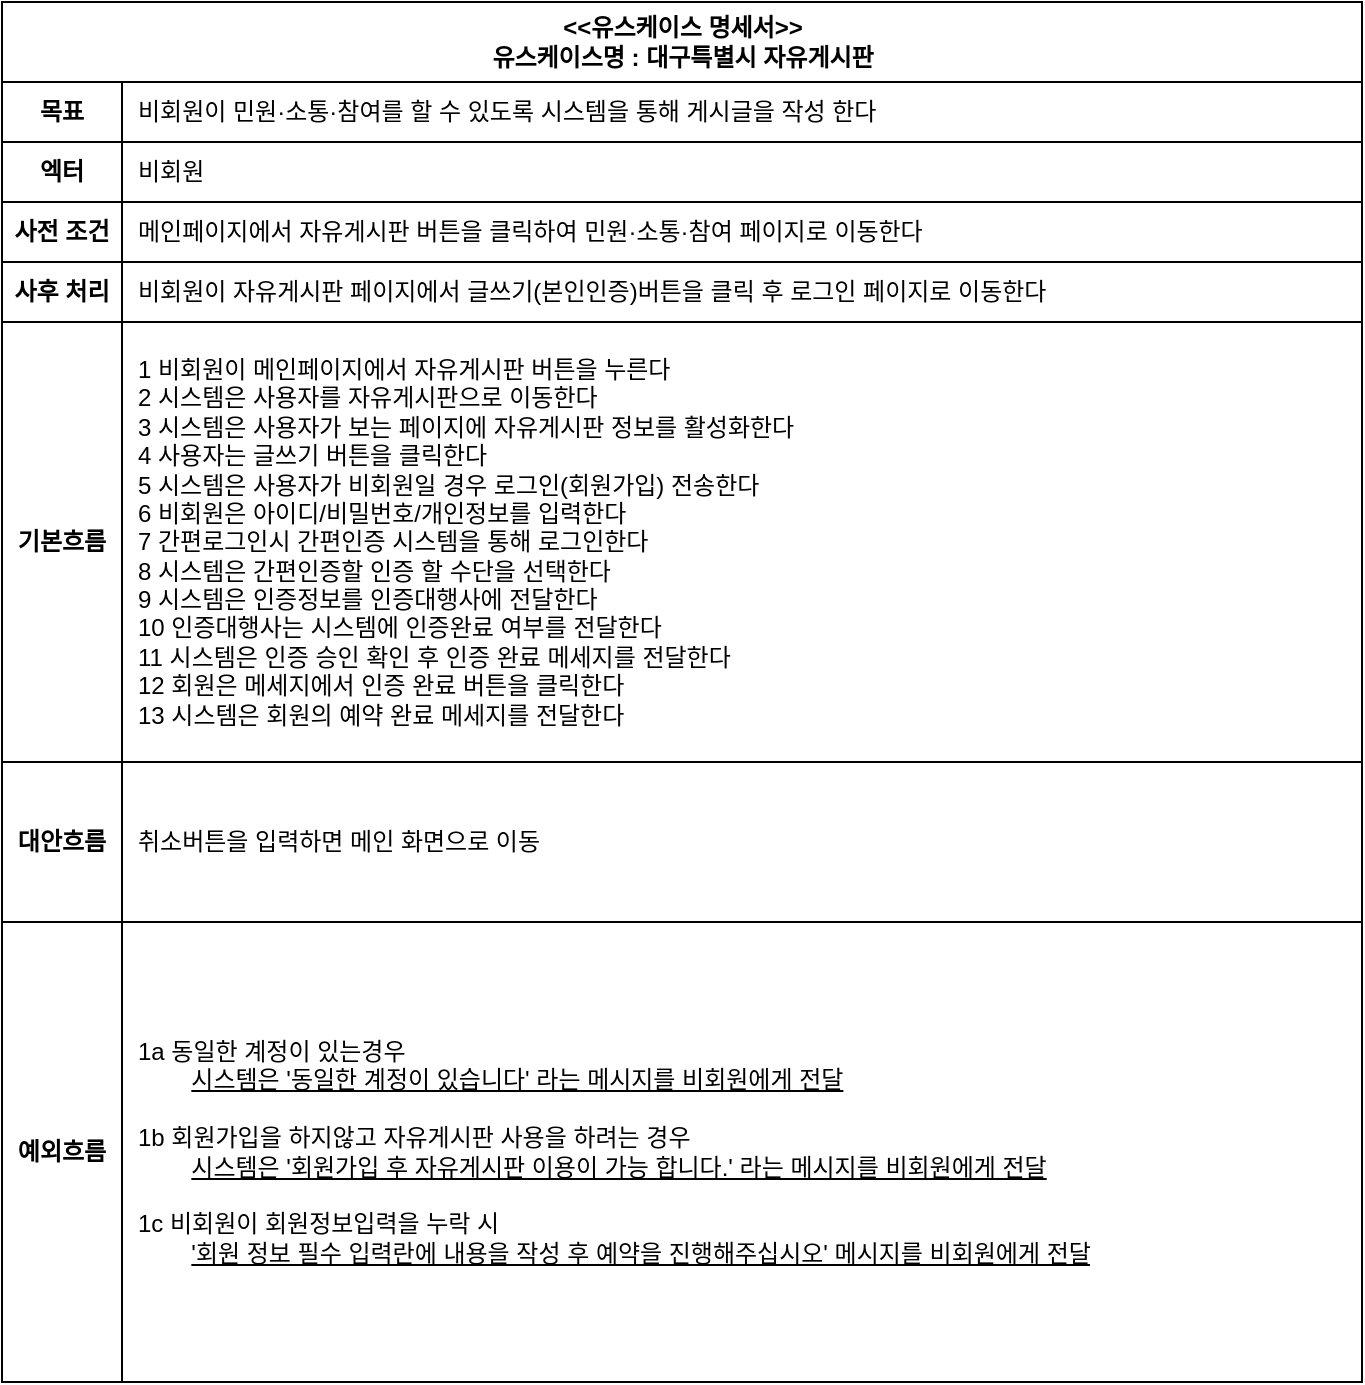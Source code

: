 <mxfile version="28.0.4">
  <diagram id="EPnICu6wofdyTL7_I-YK" name="요구사항명세서">
    <mxGraphModel dx="1426" dy="849" grid="1" gridSize="10" guides="1" tooltips="1" connect="1" arrows="1" fold="1" page="1" pageScale="1" pageWidth="827" pageHeight="1169" math="0" shadow="0">
      <root>
        <mxCell id="0" />
        <mxCell id="1" parent="0" />
        <mxCell id="PGcAvko0GGr-xwm2Tnm8-1" value="&lt;div&gt;&amp;lt;&amp;lt;유스케이스 명세서&amp;gt;&amp;gt;&lt;/div&gt;유스케이스명 : 대구특별시 자유게시판" style="shape=table;startSize=40;container=1;collapsible=1;childLayout=tableLayout;fixedRows=1;rowLines=0;fontStyle=1;align=center;resizeLast=1;html=1;" parent="1" vertex="1">
          <mxGeometry x="50" y="40" width="680" height="690" as="geometry" />
        </mxCell>
        <mxCell id="PGcAvko0GGr-xwm2Tnm8-2" value="" style="shape=tableRow;horizontal=0;startSize=0;swimlaneHead=0;swimlaneBody=0;fillColor=none;collapsible=0;dropTarget=0;points=[[0,0.5],[1,0.5]];portConstraint=eastwest;top=0;left=0;right=0;bottom=1;strokeColor=default;verticalAlign=middle;fontStyle=0" parent="PGcAvko0GGr-xwm2Tnm8-1" vertex="1">
          <mxGeometry y="40" width="680" height="30" as="geometry" />
        </mxCell>
        <mxCell id="PGcAvko0GGr-xwm2Tnm8-3" value="목표" style="shape=partialRectangle;connectable=0;fillColor=none;top=0;left=0;bottom=0;right=0;fontStyle=1;overflow=hidden;whiteSpace=wrap;html=1;" parent="PGcAvko0GGr-xwm2Tnm8-2" vertex="1">
          <mxGeometry width="60" height="30" as="geometry">
            <mxRectangle width="60" height="30" as="alternateBounds" />
          </mxGeometry>
        </mxCell>
        <mxCell id="PGcAvko0GGr-xwm2Tnm8-4" value="&lt;div&gt;&lt;span style=&quot;font-weight: 400; text-wrap-mode: nowrap;&quot;&gt;비회원이 민원&lt;/span&gt;&lt;span style=&quot;font-weight: 400; white-space-collapse: break-spaces; background-color: transparent; color: light-dark(rgb(0, 0, 0), rgb(255, 255, 255));&quot;&gt;·&lt;/span&gt;&lt;span style=&quot;background-color: transparent; color: light-dark(rgb(0, 0, 0), rgb(255, 255, 255)); text-wrap-mode: nowrap; font-weight: 400;&quot;&gt;소통&lt;/span&gt;&lt;span style=&quot;background-color: transparent; color: light-dark(rgb(0, 0, 0), rgb(255, 255, 255)); white-space-collapse: break-spaces; font-weight: 400;&quot;&gt;·&lt;/span&gt;&lt;span style=&quot;background-color: transparent; color: light-dark(rgb(0, 0, 0), rgb(255, 255, 255)); text-wrap-mode: nowrap; font-weight: 400;&quot;&gt;참여를 할 수 있도록 시스템을 통해 게시글을 작성 한다&lt;/span&gt;&lt;/div&gt;" style="shape=partialRectangle;connectable=0;fillColor=none;top=0;left=0;bottom=0;right=0;align=left;spacingLeft=6;fontStyle=1;overflow=hidden;whiteSpace=wrap;html=1;" parent="PGcAvko0GGr-xwm2Tnm8-2" vertex="1">
          <mxGeometry x="60" width="620" height="30" as="geometry">
            <mxRectangle width="620" height="30" as="alternateBounds" />
          </mxGeometry>
        </mxCell>
        <mxCell id="PGcAvko0GGr-xwm2Tnm8-5" value="" style="shape=tableRow;horizontal=0;startSize=0;swimlaneHead=0;swimlaneBody=0;fillColor=none;collapsible=0;dropTarget=0;points=[[0,0.5],[1,0.5]];portConstraint=eastwest;top=0;left=0;right=0;bottom=1;" parent="PGcAvko0GGr-xwm2Tnm8-1" vertex="1">
          <mxGeometry y="70" width="680" height="30" as="geometry" />
        </mxCell>
        <mxCell id="PGcAvko0GGr-xwm2Tnm8-6" value="엑터" style="shape=partialRectangle;connectable=0;fillColor=none;top=0;left=0;bottom=0;right=0;fontStyle=1;overflow=hidden;whiteSpace=wrap;html=1;" parent="PGcAvko0GGr-xwm2Tnm8-5" vertex="1">
          <mxGeometry width="60" height="30" as="geometry">
            <mxRectangle width="60" height="30" as="alternateBounds" />
          </mxGeometry>
        </mxCell>
        <mxCell id="PGcAvko0GGr-xwm2Tnm8-7" value="비회원" style="shape=partialRectangle;connectable=0;fillColor=none;top=0;left=0;bottom=0;right=0;align=left;spacingLeft=6;fontStyle=0;overflow=hidden;whiteSpace=wrap;html=1;" parent="PGcAvko0GGr-xwm2Tnm8-5" vertex="1">
          <mxGeometry x="60" width="620" height="30" as="geometry">
            <mxRectangle width="620" height="30" as="alternateBounds" />
          </mxGeometry>
        </mxCell>
        <mxCell id="PGcAvko0GGr-xwm2Tnm8-8" value="" style="shape=tableRow;horizontal=0;startSize=0;swimlaneHead=0;swimlaneBody=0;fillColor=none;collapsible=0;dropTarget=0;points=[[0,0.5],[1,0.5]];portConstraint=eastwest;top=0;left=0;right=0;bottom=1;" parent="PGcAvko0GGr-xwm2Tnm8-1" vertex="1">
          <mxGeometry y="100" width="680" height="30" as="geometry" />
        </mxCell>
        <mxCell id="PGcAvko0GGr-xwm2Tnm8-9" value="사전 조건" style="shape=partialRectangle;connectable=0;fillColor=none;top=0;left=0;bottom=0;right=0;fontStyle=1;overflow=hidden;whiteSpace=wrap;html=1;" parent="PGcAvko0GGr-xwm2Tnm8-8" vertex="1">
          <mxGeometry width="60" height="30" as="geometry">
            <mxRectangle width="60" height="30" as="alternateBounds" />
          </mxGeometry>
        </mxCell>
        <mxCell id="PGcAvko0GGr-xwm2Tnm8-10" value="메인페이지에서 자유게시판 버튼을 클릭하여 민원&lt;span style=&quot;white-space-collapse: break-spaces;&quot;&gt;&lt;font style=&quot;&quot; face=&quot;Helvetica&quot;&gt;·&lt;/font&gt;&lt;/span&gt;소통&lt;span style=&quot;white-space-collapse: break-spaces;&quot;&gt;·&lt;/span&gt;참여 페이지로 이동한다" style="shape=partialRectangle;connectable=0;fillColor=none;top=0;left=0;bottom=0;right=0;align=left;spacingLeft=6;fontStyle=0;overflow=hidden;whiteSpace=wrap;html=1;" parent="PGcAvko0GGr-xwm2Tnm8-8" vertex="1">
          <mxGeometry x="60" width="620" height="30" as="geometry">
            <mxRectangle width="620" height="30" as="alternateBounds" />
          </mxGeometry>
        </mxCell>
        <mxCell id="PGcAvko0GGr-xwm2Tnm8-11" value="" style="shape=tableRow;horizontal=0;startSize=0;swimlaneHead=0;swimlaneBody=0;fillColor=none;collapsible=0;dropTarget=0;points=[[0,0.5],[1,0.5]];portConstraint=eastwest;top=0;left=0;right=0;bottom=1;" parent="PGcAvko0GGr-xwm2Tnm8-1" vertex="1">
          <mxGeometry y="130" width="680" height="30" as="geometry" />
        </mxCell>
        <mxCell id="PGcAvko0GGr-xwm2Tnm8-12" value="사후 처리" style="shape=partialRectangle;connectable=0;fillColor=none;top=0;left=0;bottom=0;right=0;fontStyle=1;overflow=hidden;whiteSpace=wrap;html=1;" parent="PGcAvko0GGr-xwm2Tnm8-11" vertex="1">
          <mxGeometry width="60" height="30" as="geometry">
            <mxRectangle width="60" height="30" as="alternateBounds" />
          </mxGeometry>
        </mxCell>
        <mxCell id="PGcAvko0GGr-xwm2Tnm8-13" value="비회원이 자유게시판 페이지에서 글쓰기(본인인증)버튼을 클릭 후 로그인 페이지로 이동한다" style="shape=partialRectangle;connectable=0;fillColor=none;top=0;left=0;bottom=0;right=0;align=left;spacingLeft=6;fontStyle=0;overflow=hidden;whiteSpace=wrap;html=1;" parent="PGcAvko0GGr-xwm2Tnm8-11" vertex="1">
          <mxGeometry x="60" width="620" height="30" as="geometry">
            <mxRectangle width="620" height="30" as="alternateBounds" />
          </mxGeometry>
        </mxCell>
        <mxCell id="PGcAvko0GGr-xwm2Tnm8-14" value="" style="shape=tableRow;horizontal=0;startSize=0;swimlaneHead=0;swimlaneBody=0;fillColor=none;collapsible=0;dropTarget=0;points=[[0,0.5],[1,0.5]];portConstraint=eastwest;top=0;left=0;right=0;bottom=1;" parent="PGcAvko0GGr-xwm2Tnm8-1" vertex="1">
          <mxGeometry y="160" width="680" height="220" as="geometry" />
        </mxCell>
        <mxCell id="PGcAvko0GGr-xwm2Tnm8-15" value="기본흐름" style="shape=partialRectangle;connectable=0;fillColor=none;top=0;left=0;bottom=0;right=0;fontStyle=1;overflow=hidden;whiteSpace=wrap;html=1;" parent="PGcAvko0GGr-xwm2Tnm8-14" vertex="1">
          <mxGeometry width="60" height="220" as="geometry">
            <mxRectangle width="60" height="220" as="alternateBounds" />
          </mxGeometry>
        </mxCell>
        <mxCell id="PGcAvko0GGr-xwm2Tnm8-16" value="&lt;div style=&quot;text-wrap: nowrap;&quot;&gt;1 비회원이 메인페이지에서 자유게시판 버튼을 누른다&lt;br&gt;&lt;/div&gt;&lt;div style=&quot;text-wrap: nowrap;&quot;&gt;2 시스템은 사용자를 자유게시판으로 이동한다&lt;/div&gt;&lt;div style=&quot;text-wrap: nowrap;&quot;&gt;3 시스템은 사용자가 보는 페이지에 자유게시판 정보를 활성화한다&lt;/div&gt;&lt;div style=&quot;text-wrap: nowrap;&quot;&gt;4 사용자는 글쓰기 버튼을 클릭한다&lt;/div&gt;&lt;div style=&quot;text-wrap: nowrap;&quot;&gt;5 시스템은 사용자가 비회원일 경우 로그인(회원가입) 전송한다&lt;/div&gt;&lt;div style=&quot;text-wrap: nowrap;&quot;&gt;6 비회원은 아이디/비밀번호/개인정보를 입력한다&lt;/div&gt;&lt;div style=&quot;text-wrap: nowrap;&quot;&gt;7 간편로그인시 간편인증 시스템을 통해 로그인한다&lt;/div&gt;&lt;div style=&quot;text-wrap: nowrap;&quot;&gt;8 시스템은 간편인증할 인증 할 수단을 선택한다&lt;/div&gt;&lt;div style=&quot;text-wrap: nowrap;&quot;&gt;9 시스템은 인증정보를 인증대행사에 전달한다&lt;/div&gt;&lt;div style=&quot;text-wrap: nowrap;&quot;&gt;10 인증대행사는 시스템에 인증완료 여부를 전달한다&lt;/div&gt;&lt;div style=&quot;text-wrap: nowrap;&quot;&gt;11 시스템은 인증 승인 확인 후 인증 완료 메세지를 전달한다&lt;/div&gt;&lt;div style=&quot;text-wrap: nowrap;&quot;&gt;12 회원은 메세지에서 인증 완료 버튼을 클릭한다&lt;br&gt;13 시스템은 회원의 예약 완료 메세지를 전달한다&lt;/div&gt;" style="shape=partialRectangle;connectable=0;fillColor=none;top=0;left=0;bottom=0;right=0;align=left;spacingLeft=6;fontStyle=0;overflow=hidden;whiteSpace=wrap;html=1;" parent="PGcAvko0GGr-xwm2Tnm8-14" vertex="1">
          <mxGeometry x="60" width="620" height="220" as="geometry">
            <mxRectangle width="620" height="220" as="alternateBounds" />
          </mxGeometry>
        </mxCell>
        <mxCell id="PGcAvko0GGr-xwm2Tnm8-17" value="" style="shape=tableRow;horizontal=0;startSize=0;swimlaneHead=0;swimlaneBody=0;fillColor=none;collapsible=0;dropTarget=0;points=[[0,0.5],[1,0.5]];portConstraint=eastwest;top=0;left=0;right=0;bottom=1;" parent="PGcAvko0GGr-xwm2Tnm8-1" vertex="1">
          <mxGeometry y="380" width="680" height="80" as="geometry" />
        </mxCell>
        <mxCell id="PGcAvko0GGr-xwm2Tnm8-18" value="대안흐름" style="shape=partialRectangle;connectable=0;fillColor=none;top=0;left=0;bottom=0;right=0;fontStyle=1;overflow=hidden;whiteSpace=wrap;html=1;" parent="PGcAvko0GGr-xwm2Tnm8-17" vertex="1">
          <mxGeometry width="60" height="80" as="geometry">
            <mxRectangle width="60" height="80" as="alternateBounds" />
          </mxGeometry>
        </mxCell>
        <mxCell id="PGcAvko0GGr-xwm2Tnm8-19" value="&lt;div&gt;취소버튼을 입력하면 메인 화면으로 이동&lt;/div&gt;" style="shape=partialRectangle;connectable=0;fillColor=none;top=0;left=0;bottom=0;right=0;align=left;spacingLeft=6;fontStyle=0;overflow=hidden;whiteSpace=wrap;html=1;" parent="PGcAvko0GGr-xwm2Tnm8-17" vertex="1">
          <mxGeometry x="60" width="620" height="80" as="geometry">
            <mxRectangle width="620" height="80" as="alternateBounds" />
          </mxGeometry>
        </mxCell>
        <mxCell id="PGcAvko0GGr-xwm2Tnm8-20" value="" style="shape=tableRow;horizontal=0;startSize=0;swimlaneHead=0;swimlaneBody=0;fillColor=none;collapsible=0;dropTarget=0;points=[[0,0.5],[1,0.5]];portConstraint=eastwest;top=0;left=0;right=0;bottom=1;" parent="PGcAvko0GGr-xwm2Tnm8-1" vertex="1">
          <mxGeometry y="460" width="680" height="230" as="geometry" />
        </mxCell>
        <mxCell id="PGcAvko0GGr-xwm2Tnm8-21" value="예외흐름" style="shape=partialRectangle;connectable=0;fillColor=none;top=0;left=0;bottom=0;right=0;fontStyle=1;overflow=hidden;whiteSpace=wrap;html=1;" parent="PGcAvko0GGr-xwm2Tnm8-20" vertex="1">
          <mxGeometry width="60" height="230" as="geometry">
            <mxRectangle width="60" height="230" as="alternateBounds" />
          </mxGeometry>
        </mxCell>
        <mxCell id="PGcAvko0GGr-xwm2Tnm8-22" value="&lt;div style=&quot;text-wrap: nowrap;&quot;&gt;1a 동일한 계정이 있는경우&lt;/div&gt;&lt;div style=&quot;text-wrap: nowrap;&quot;&gt;&lt;span style=&quot;white-space-collapse: preserve;&quot;&gt;&#x9;&lt;/span&gt;&lt;u&gt;시스템은 &#39;동일한 계정이 있습니다&#39; 라는 메시지를 비회원에게 전달&lt;/u&gt;&lt;br&gt;&lt;/div&gt;&lt;div style=&quot;text-wrap: nowrap;&quot;&gt;&lt;br&gt;&lt;/div&gt;&lt;div style=&quot;text-wrap: nowrap;&quot;&gt;1b 회원가입을 하지않고 자유게시판 사용을 하려는 경우&lt;/div&gt;&lt;div style=&quot;text-wrap: nowrap;&quot;&gt;&lt;span style=&quot;white-space-collapse: preserve;&quot;&gt;&#x9;&lt;/span&gt;&lt;u&gt;시스템은 &#39;회원가입 후 자유게시판 이용이 가능 합니다.&#39; 라는 메시지를 비회원에게 전달&lt;/u&gt;&lt;br&gt;&lt;/div&gt;&lt;div style=&quot;text-wrap: nowrap;&quot;&gt;&lt;br&gt;&lt;/div&gt;&lt;div style=&quot;text-wrap: nowrap;&quot;&gt;1c 비회원이 회원정보입력을 누락 시&amp;nbsp;&lt;br&gt;&lt;/div&gt;&lt;div style=&quot;text-wrap: nowrap;&quot;&gt;&lt;span style=&quot;white-space-collapse: preserve;&quot;&gt;&#x9;&lt;/span&gt;&lt;u&gt;&#39;회원 정보 필수 입력란에 내용을 작성 후 예약을 진행해주십시오&#39; 메시지를 비회원에게 전달&lt;/u&gt;&lt;/div&gt;" style="shape=partialRectangle;connectable=0;fillColor=none;top=0;left=0;bottom=0;right=0;align=left;spacingLeft=6;fontStyle=0;overflow=hidden;whiteSpace=wrap;html=1;" parent="PGcAvko0GGr-xwm2Tnm8-20" vertex="1">
          <mxGeometry x="60" width="620" height="230" as="geometry">
            <mxRectangle width="620" height="230" as="alternateBounds" />
          </mxGeometry>
        </mxCell>
      </root>
    </mxGraphModel>
  </diagram>
</mxfile>
